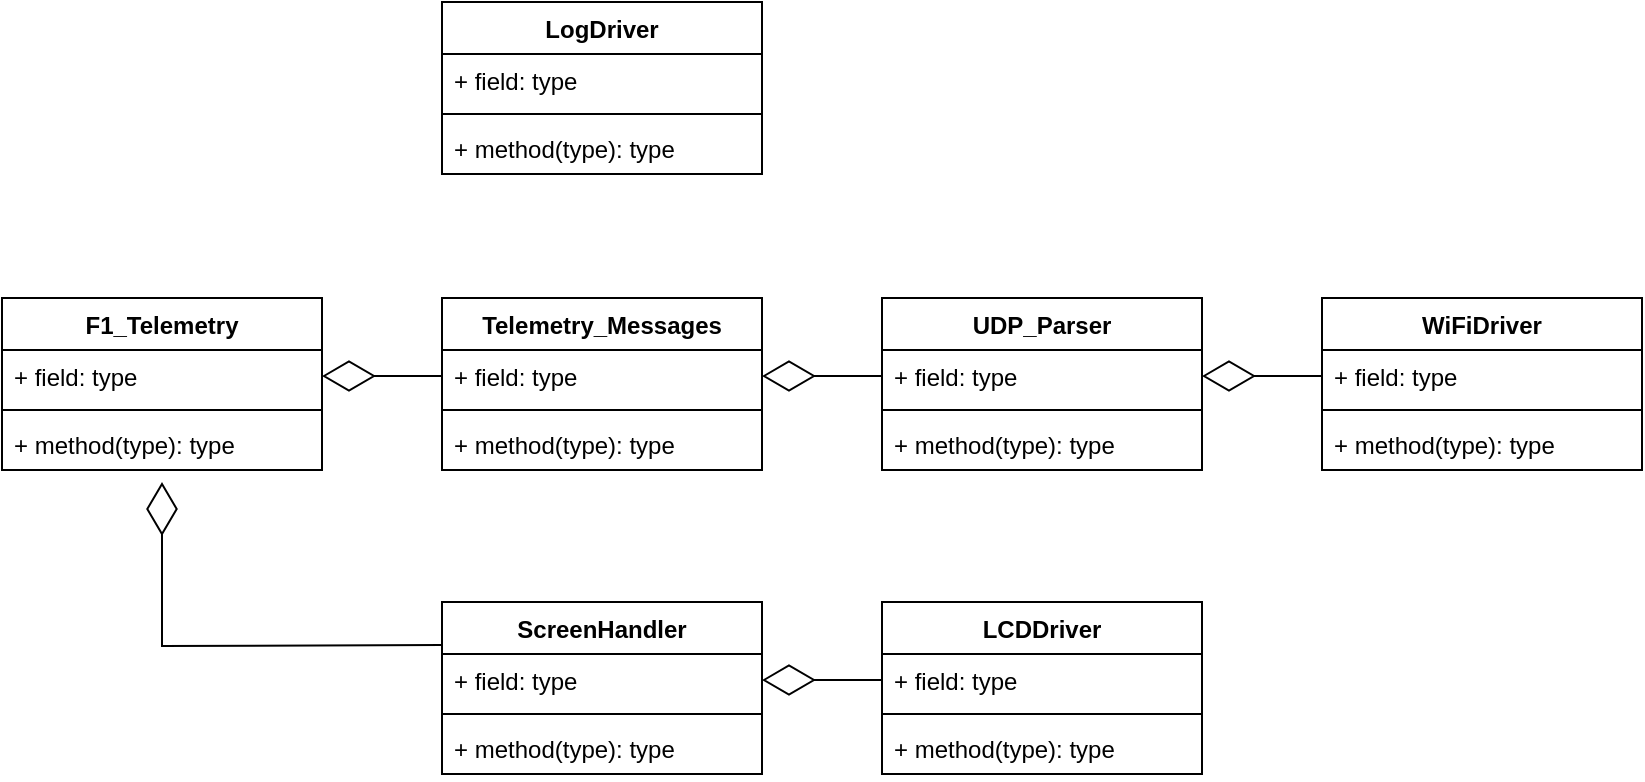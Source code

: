 <mxfile>
    <diagram name="Page-1" id="c4acf3e9-155e-7222-9cf6-157b1a14988f">
        <mxGraphModel dx="1143" dy="510" grid="1" gridSize="10" guides="1" tooltips="1" connect="1" arrows="1" fold="1" page="1" pageScale="1" pageWidth="1169" pageHeight="827" background="none" math="0" shadow="0">
            <root>
                <mxCell id="0"/>
                <mxCell id="1" parent="0"/>
                <mxCell id="bPLm6NgxN6ok5mDcCrMz-1" value="F1_Telemetry" style="swimlane;fontStyle=1;align=center;verticalAlign=top;childLayout=stackLayout;horizontal=1;startSize=26;horizontalStack=0;resizeParent=1;resizeParentMax=0;resizeLast=0;collapsible=1;marginBottom=0;" parent="1" vertex="1">
                    <mxGeometry x="160" y="258" width="160" height="86" as="geometry"/>
                </mxCell>
                <mxCell id="bPLm6NgxN6ok5mDcCrMz-2" value="+ field: type" style="text;strokeColor=none;fillColor=none;align=left;verticalAlign=top;spacingLeft=4;spacingRight=4;overflow=hidden;rotatable=0;points=[[0,0.5],[1,0.5]];portConstraint=eastwest;" parent="bPLm6NgxN6ok5mDcCrMz-1" vertex="1">
                    <mxGeometry y="26" width="160" height="26" as="geometry"/>
                </mxCell>
                <mxCell id="bPLm6NgxN6ok5mDcCrMz-3" value="" style="line;strokeWidth=1;fillColor=none;align=left;verticalAlign=middle;spacingTop=-1;spacingLeft=3;spacingRight=3;rotatable=0;labelPosition=right;points=[];portConstraint=eastwest;" parent="bPLm6NgxN6ok5mDcCrMz-1" vertex="1">
                    <mxGeometry y="52" width="160" height="8" as="geometry"/>
                </mxCell>
                <mxCell id="bPLm6NgxN6ok5mDcCrMz-4" value="+ method(type): type" style="text;strokeColor=none;fillColor=none;align=left;verticalAlign=top;spacingLeft=4;spacingRight=4;overflow=hidden;rotatable=0;points=[[0,0.5],[1,0.5]];portConstraint=eastwest;" parent="bPLm6NgxN6ok5mDcCrMz-1" vertex="1">
                    <mxGeometry y="60" width="160" height="26" as="geometry"/>
                </mxCell>
                <mxCell id="bPLm6NgxN6ok5mDcCrMz-5" value="ScreenHandler" style="swimlane;fontStyle=1;align=center;verticalAlign=top;childLayout=stackLayout;horizontal=1;startSize=26;horizontalStack=0;resizeParent=1;resizeParentMax=0;resizeLast=0;collapsible=1;marginBottom=0;" parent="1" vertex="1">
                    <mxGeometry x="380" y="410" width="160" height="86" as="geometry"/>
                </mxCell>
                <mxCell id="bPLm6NgxN6ok5mDcCrMz-6" value="+ field: type" style="text;strokeColor=none;fillColor=none;align=left;verticalAlign=top;spacingLeft=4;spacingRight=4;overflow=hidden;rotatable=0;points=[[0,0.5],[1,0.5]];portConstraint=eastwest;" parent="bPLm6NgxN6ok5mDcCrMz-5" vertex="1">
                    <mxGeometry y="26" width="160" height="26" as="geometry"/>
                </mxCell>
                <mxCell id="bPLm6NgxN6ok5mDcCrMz-7" value="" style="line;strokeWidth=1;fillColor=none;align=left;verticalAlign=middle;spacingTop=-1;spacingLeft=3;spacingRight=3;rotatable=0;labelPosition=right;points=[];portConstraint=eastwest;" parent="bPLm6NgxN6ok5mDcCrMz-5" vertex="1">
                    <mxGeometry y="52" width="160" height="8" as="geometry"/>
                </mxCell>
                <mxCell id="bPLm6NgxN6ok5mDcCrMz-8" value="+ method(type): type" style="text;strokeColor=none;fillColor=none;align=left;verticalAlign=top;spacingLeft=4;spacingRight=4;overflow=hidden;rotatable=0;points=[[0,0.5],[1,0.5]];portConstraint=eastwest;" parent="bPLm6NgxN6ok5mDcCrMz-5" vertex="1">
                    <mxGeometry y="60" width="160" height="26" as="geometry"/>
                </mxCell>
                <mxCell id="bPLm6NgxN6ok5mDcCrMz-9" value="" style="endArrow=diamondThin;endFill=0;endSize=24;html=1;rounded=0;entryX=0.5;entryY=1.231;entryDx=0;entryDy=0;exitX=0;exitY=0.25;exitDx=0;exitDy=0;entryPerimeter=0;" parent="1" source="bPLm6NgxN6ok5mDcCrMz-5" target="bPLm6NgxN6ok5mDcCrMz-4" edge="1">
                    <mxGeometry width="160" relative="1" as="geometry">
                        <mxPoint x="110" y="450" as="sourcePoint"/>
                        <mxPoint x="270" y="450" as="targetPoint"/>
                        <Array as="points">
                            <mxPoint x="240" y="432"/>
                        </Array>
                    </mxGeometry>
                </mxCell>
                <mxCell id="bPLm6NgxN6ok5mDcCrMz-10" value="LCDDriver" style="swimlane;fontStyle=1;align=center;verticalAlign=top;childLayout=stackLayout;horizontal=1;startSize=26;horizontalStack=0;resizeParent=1;resizeParentMax=0;resizeLast=0;collapsible=1;marginBottom=0;" parent="1" vertex="1">
                    <mxGeometry x="600" y="410" width="160" height="86" as="geometry"/>
                </mxCell>
                <mxCell id="bPLm6NgxN6ok5mDcCrMz-11" value="+ field: type" style="text;strokeColor=none;fillColor=none;align=left;verticalAlign=top;spacingLeft=4;spacingRight=4;overflow=hidden;rotatable=0;points=[[0,0.5],[1,0.5]];portConstraint=eastwest;" parent="bPLm6NgxN6ok5mDcCrMz-10" vertex="1">
                    <mxGeometry y="26" width="160" height="26" as="geometry"/>
                </mxCell>
                <mxCell id="bPLm6NgxN6ok5mDcCrMz-12" value="" style="line;strokeWidth=1;fillColor=none;align=left;verticalAlign=middle;spacingTop=-1;spacingLeft=3;spacingRight=3;rotatable=0;labelPosition=right;points=[];portConstraint=eastwest;" parent="bPLm6NgxN6ok5mDcCrMz-10" vertex="1">
                    <mxGeometry y="52" width="160" height="8" as="geometry"/>
                </mxCell>
                <mxCell id="bPLm6NgxN6ok5mDcCrMz-13" value="+ method(type): type" style="text;strokeColor=none;fillColor=none;align=left;verticalAlign=top;spacingLeft=4;spacingRight=4;overflow=hidden;rotatable=0;points=[[0,0.5],[1,0.5]];portConstraint=eastwest;" parent="bPLm6NgxN6ok5mDcCrMz-10" vertex="1">
                    <mxGeometry y="60" width="160" height="26" as="geometry"/>
                </mxCell>
                <mxCell id="bPLm6NgxN6ok5mDcCrMz-14" value="" style="endArrow=diamondThin;endFill=0;endSize=24;html=1;rounded=0;entryX=1;entryY=0.5;entryDx=0;entryDy=0;exitX=0;exitY=0.5;exitDx=0;exitDy=0;" parent="1" source="bPLm6NgxN6ok5mDcCrMz-11" target="bPLm6NgxN6ok5mDcCrMz-6" edge="1">
                    <mxGeometry width="160" relative="1" as="geometry">
                        <mxPoint x="580" y="620" as="sourcePoint"/>
                        <mxPoint x="740" y="620" as="targetPoint"/>
                    </mxGeometry>
                </mxCell>
                <mxCell id="bPLm6NgxN6ok5mDcCrMz-15" value="Telemetry_Messages" style="swimlane;fontStyle=1;align=center;verticalAlign=top;childLayout=stackLayout;horizontal=1;startSize=26;horizontalStack=0;resizeParent=1;resizeParentMax=0;resizeLast=0;collapsible=1;marginBottom=0;" parent="1" vertex="1">
                    <mxGeometry x="380" y="258" width="160" height="86" as="geometry"/>
                </mxCell>
                <mxCell id="bPLm6NgxN6ok5mDcCrMz-16" value="+ field: type" style="text;strokeColor=none;fillColor=none;align=left;verticalAlign=top;spacingLeft=4;spacingRight=4;overflow=hidden;rotatable=0;points=[[0,0.5],[1,0.5]];portConstraint=eastwest;" parent="bPLm6NgxN6ok5mDcCrMz-15" vertex="1">
                    <mxGeometry y="26" width="160" height="26" as="geometry"/>
                </mxCell>
                <mxCell id="bPLm6NgxN6ok5mDcCrMz-17" value="" style="line;strokeWidth=1;fillColor=none;align=left;verticalAlign=middle;spacingTop=-1;spacingLeft=3;spacingRight=3;rotatable=0;labelPosition=right;points=[];portConstraint=eastwest;" parent="bPLm6NgxN6ok5mDcCrMz-15" vertex="1">
                    <mxGeometry y="52" width="160" height="8" as="geometry"/>
                </mxCell>
                <mxCell id="bPLm6NgxN6ok5mDcCrMz-18" value="+ method(type): type" style="text;strokeColor=none;fillColor=none;align=left;verticalAlign=top;spacingLeft=4;spacingRight=4;overflow=hidden;rotatable=0;points=[[0,0.5],[1,0.5]];portConstraint=eastwest;" parent="bPLm6NgxN6ok5mDcCrMz-15" vertex="1">
                    <mxGeometry y="60" width="160" height="26" as="geometry"/>
                </mxCell>
                <mxCell id="bPLm6NgxN6ok5mDcCrMz-19" value="UDP_Parser" style="swimlane;fontStyle=1;align=center;verticalAlign=top;childLayout=stackLayout;horizontal=1;startSize=26;horizontalStack=0;resizeParent=1;resizeParentMax=0;resizeLast=0;collapsible=1;marginBottom=0;" parent="1" vertex="1">
                    <mxGeometry x="600" y="258" width="160" height="86" as="geometry"/>
                </mxCell>
                <mxCell id="bPLm6NgxN6ok5mDcCrMz-20" value="+ field: type" style="text;strokeColor=none;fillColor=none;align=left;verticalAlign=top;spacingLeft=4;spacingRight=4;overflow=hidden;rotatable=0;points=[[0,0.5],[1,0.5]];portConstraint=eastwest;" parent="bPLm6NgxN6ok5mDcCrMz-19" vertex="1">
                    <mxGeometry y="26" width="160" height="26" as="geometry"/>
                </mxCell>
                <mxCell id="bPLm6NgxN6ok5mDcCrMz-21" value="" style="line;strokeWidth=1;fillColor=none;align=left;verticalAlign=middle;spacingTop=-1;spacingLeft=3;spacingRight=3;rotatable=0;labelPosition=right;points=[];portConstraint=eastwest;" parent="bPLm6NgxN6ok5mDcCrMz-19" vertex="1">
                    <mxGeometry y="52" width="160" height="8" as="geometry"/>
                </mxCell>
                <mxCell id="bPLm6NgxN6ok5mDcCrMz-22" value="+ method(type): type" style="text;strokeColor=none;fillColor=none;align=left;verticalAlign=top;spacingLeft=4;spacingRight=4;overflow=hidden;rotatable=0;points=[[0,0.5],[1,0.5]];portConstraint=eastwest;" parent="bPLm6NgxN6ok5mDcCrMz-19" vertex="1">
                    <mxGeometry y="60" width="160" height="26" as="geometry"/>
                </mxCell>
                <mxCell id="bPLm6NgxN6ok5mDcCrMz-75" value="LogDriver" style="swimlane;fontStyle=1;align=center;verticalAlign=top;childLayout=stackLayout;horizontal=1;startSize=26;horizontalStack=0;resizeParent=1;resizeParentMax=0;resizeLast=0;collapsible=1;marginBottom=0;" parent="1" vertex="1">
                    <mxGeometry x="380" y="110" width="160" height="86" as="geometry"/>
                </mxCell>
                <mxCell id="bPLm6NgxN6ok5mDcCrMz-76" value="+ field: type" style="text;strokeColor=none;fillColor=none;align=left;verticalAlign=top;spacingLeft=4;spacingRight=4;overflow=hidden;rotatable=0;points=[[0,0.5],[1,0.5]];portConstraint=eastwest;" parent="bPLm6NgxN6ok5mDcCrMz-75" vertex="1">
                    <mxGeometry y="26" width="160" height="26" as="geometry"/>
                </mxCell>
                <mxCell id="bPLm6NgxN6ok5mDcCrMz-77" value="" style="line;strokeWidth=1;fillColor=none;align=left;verticalAlign=middle;spacingTop=-1;spacingLeft=3;spacingRight=3;rotatable=0;labelPosition=right;points=[];portConstraint=eastwest;" parent="bPLm6NgxN6ok5mDcCrMz-75" vertex="1">
                    <mxGeometry y="52" width="160" height="8" as="geometry"/>
                </mxCell>
                <mxCell id="bPLm6NgxN6ok5mDcCrMz-78" value="+ method(type): type" style="text;strokeColor=none;fillColor=none;align=left;verticalAlign=top;spacingLeft=4;spacingRight=4;overflow=hidden;rotatable=0;points=[[0,0.5],[1,0.5]];portConstraint=eastwest;" parent="bPLm6NgxN6ok5mDcCrMz-75" vertex="1">
                    <mxGeometry y="60" width="160" height="26" as="geometry"/>
                </mxCell>
                <mxCell id="iquDBDoEuqEMDiZimgmn-1" value="WiFiDriver" style="swimlane;fontStyle=1;align=center;verticalAlign=top;childLayout=stackLayout;horizontal=1;startSize=26;horizontalStack=0;resizeParent=1;resizeParentMax=0;resizeLast=0;collapsible=1;marginBottom=0;" parent="1" vertex="1">
                    <mxGeometry x="820" y="258" width="160" height="86" as="geometry"/>
                </mxCell>
                <mxCell id="iquDBDoEuqEMDiZimgmn-2" value="+ field: type" style="text;strokeColor=none;fillColor=none;align=left;verticalAlign=top;spacingLeft=4;spacingRight=4;overflow=hidden;rotatable=0;points=[[0,0.5],[1,0.5]];portConstraint=eastwest;" parent="iquDBDoEuqEMDiZimgmn-1" vertex="1">
                    <mxGeometry y="26" width="160" height="26" as="geometry"/>
                </mxCell>
                <mxCell id="iquDBDoEuqEMDiZimgmn-3" value="" style="line;strokeWidth=1;fillColor=none;align=left;verticalAlign=middle;spacingTop=-1;spacingLeft=3;spacingRight=3;rotatable=0;labelPosition=right;points=[];portConstraint=eastwest;" parent="iquDBDoEuqEMDiZimgmn-1" vertex="1">
                    <mxGeometry y="52" width="160" height="8" as="geometry"/>
                </mxCell>
                <mxCell id="iquDBDoEuqEMDiZimgmn-4" value="+ method(type): type" style="text;strokeColor=none;fillColor=none;align=left;verticalAlign=top;spacingLeft=4;spacingRight=4;overflow=hidden;rotatable=0;points=[[0,0.5],[1,0.5]];portConstraint=eastwest;" parent="iquDBDoEuqEMDiZimgmn-1" vertex="1">
                    <mxGeometry y="60" width="160" height="26" as="geometry"/>
                </mxCell>
                <mxCell id="2" value="" style="endArrow=diamondThin;endFill=0;endSize=24;html=1;entryX=1;entryY=0.5;entryDx=0;entryDy=0;exitX=0;exitY=0.5;exitDx=0;exitDy=0;" edge="1" parent="1" source="iquDBDoEuqEMDiZimgmn-2" target="bPLm6NgxN6ok5mDcCrMz-20">
                    <mxGeometry width="160" relative="1" as="geometry">
                        <mxPoint x="730" y="160" as="sourcePoint"/>
                        <mxPoint x="890" y="160" as="targetPoint"/>
                    </mxGeometry>
                </mxCell>
                <mxCell id="3" value="" style="endArrow=diamondThin;endFill=0;endSize=24;html=1;entryX=1;entryY=0.5;entryDx=0;entryDy=0;exitX=0;exitY=0.5;exitDx=0;exitDy=0;" edge="1" parent="1" source="bPLm6NgxN6ok5mDcCrMz-20" target="bPLm6NgxN6ok5mDcCrMz-16">
                    <mxGeometry width="160" relative="1" as="geometry">
                        <mxPoint x="600" y="220" as="sourcePoint"/>
                        <mxPoint x="540" y="220" as="targetPoint"/>
                    </mxGeometry>
                </mxCell>
                <mxCell id="4" value="" style="endArrow=diamondThin;endFill=0;endSize=24;html=1;entryX=1;entryY=0.5;entryDx=0;entryDy=0;exitX=0;exitY=0.5;exitDx=0;exitDy=0;" edge="1" parent="1" source="bPLm6NgxN6ok5mDcCrMz-16" target="bPLm6NgxN6ok5mDcCrMz-2">
                    <mxGeometry width="160" relative="1" as="geometry">
                        <mxPoint x="380" y="320" as="sourcePoint"/>
                        <mxPoint x="320" y="320" as="targetPoint"/>
                    </mxGeometry>
                </mxCell>
            </root>
        </mxGraphModel>
    </diagram>
</mxfile>